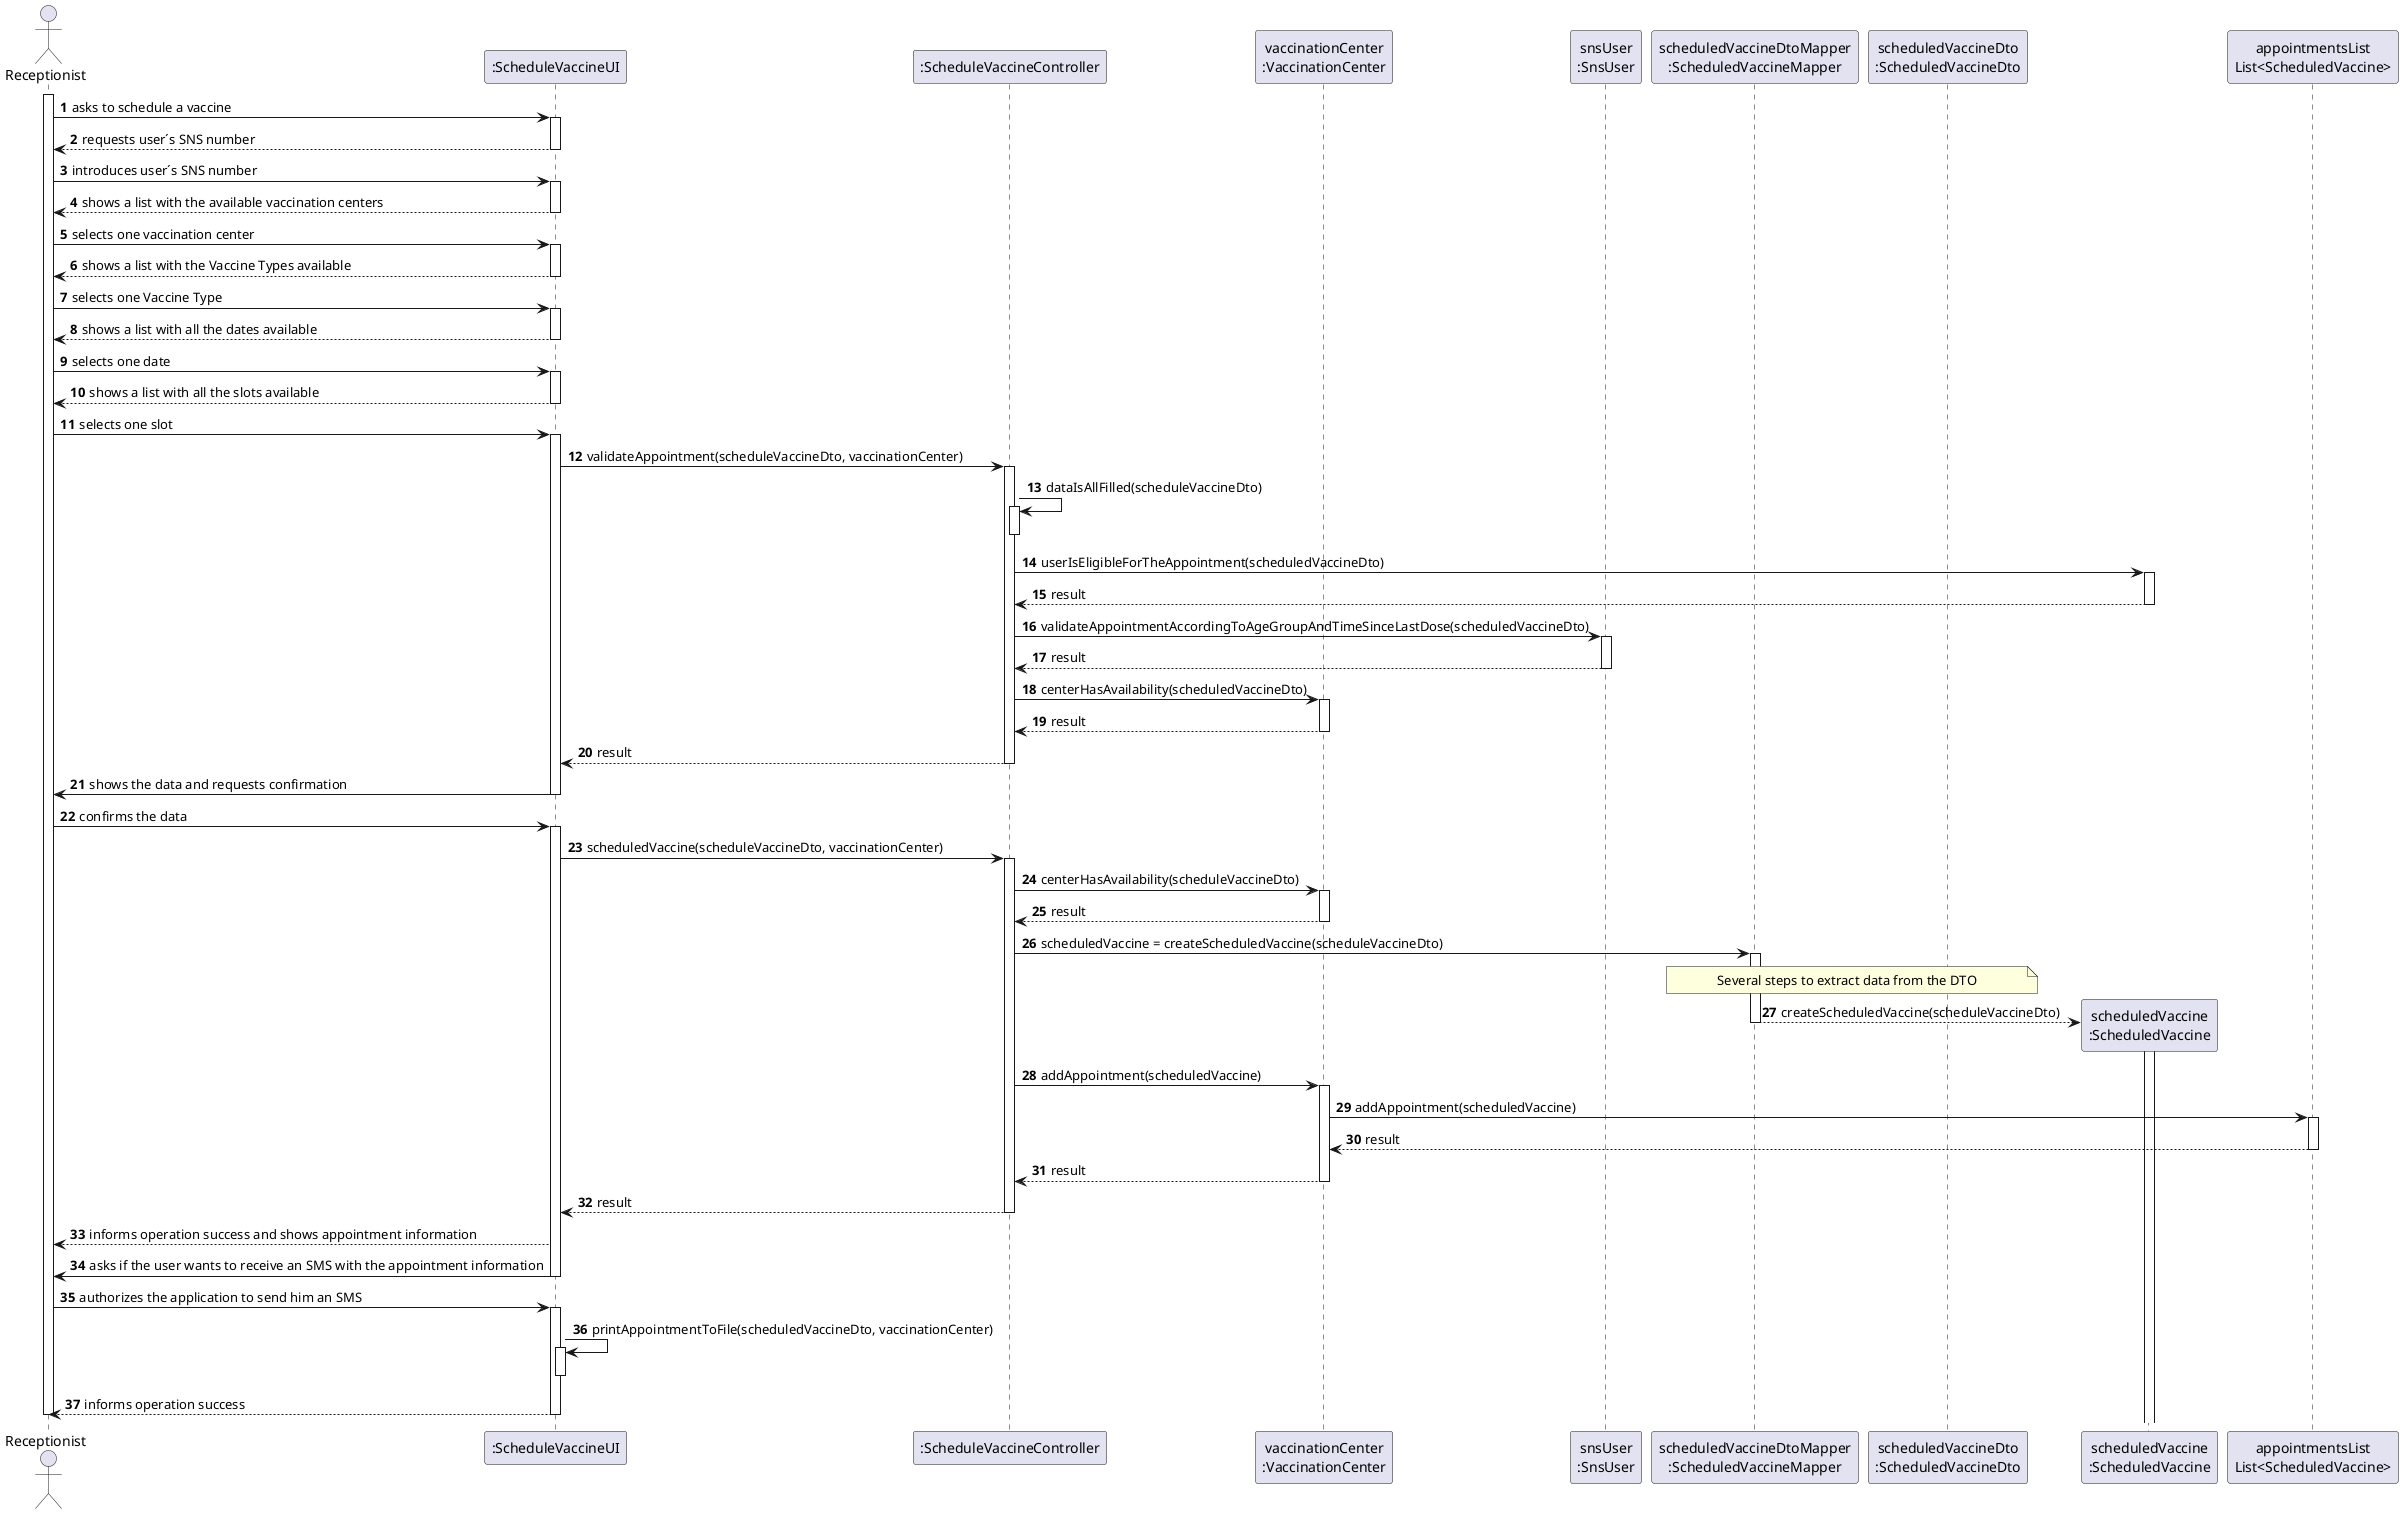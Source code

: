 @startuml

autonumber

actor Receptionist as R

participant ":ScheduleVaccineUI" as UI
participant ":ScheduleVaccineController" as CTRL
participant "vaccinationCenter\n:VaccinationCenter" as VC
participant "snsUser\n:SnsUser" as SU
participant "scheduledVaccineDtoMapper\n:ScheduledVaccineMapper" as M
participant "scheduledVaccineDto\n:ScheduledVaccineDto" as DTO
participant "scheduledVaccine\n:ScheduledVaccine" as SV
participant "appointmentsList\nList<ScheduledVaccine>" as L


activate R
R -> UI : asks to schedule a vaccine
activate UI
UI --> R : requests user´s SNS number
deactivate UI
R -> UI : introduces user´s SNS number

activate UI
UI --> R : shows a list with the available vaccination centers
deactivate UI
R -> UI : selects one vaccination center


activate UI
 UI --> R : shows a list with the Vaccine Types available
deactivate UI
R -> UI : selects one Vaccine Type


activate UI
 UI --> R : shows a list with all the dates available
deactivate UI
R -> UI : selects one date


activate UI
 UI --> R : shows a list with all the slots available
deactivate UI
R -> UI : selects one slot



activate UI
UI -> CTRL : validateAppointment(scheduleVaccineDto, vaccinationCenter)

activate CTRL
CTRL -> CTRL : dataIsAllFilled(scheduleVaccineDto)
activate CTRL
deactivate CTRL
CTRL -> SV : userIsEligibleForTheAppointment(scheduledVaccineDto)
activate SV
SV ---> CTRL : result
deactivate SV



CTRL -> SU : validateAppointmentAccordingToAgeGroupAndTimeSinceLastDose(scheduledVaccineDto)

activate SU
SU ---> CTRL : result
deactivate SU

CTRL -> VC : centerHasAvailability(scheduledVaccineDto)
activate VC
VC ---> CTRL : result
deactivate VC


CTRL ---> UI : result
deactivate CTRL

UI -> R : shows the data and requests confirmation
deactivate UI

R -> UI : confirms the data
activate UI

UI -> CTRL : scheduledVaccine(scheduleVaccineDto, vaccinationCenter)
activate CTRL


CTRL -> VC : centerHasAvailability(scheduleVaccineDto)

activate VC
VC ---> CTRL : result
deactivate VC
CTRL -> M : scheduledVaccine = createScheduledVaccine(scheduleVaccineDto)
activate M
note over M, DTO
Several steps to extract data from the DTO
end note
M ---> SV ** : createScheduledVaccine(scheduleVaccineDto)
activate SV
deactivate SV
deactivate M

CTRL -> VC : addAppointment(scheduledVaccine)
activate VC


VC -> L : addAppointment(scheduledVaccine)
activate L
L --> VC : result

deactivate L

VC --> CTRL : result

deactivate VC



CTRL ---> UI : result
deactivate CTRL
UI --> R : informs operation success and shows appointment information

UI -> R : asks if the user wants to receive an SMS with the appointment information
deactivate UI

R -> UI : authorizes the application to send him an SMS
activate UI
UI -> UI : printAppointmentToFile(scheduledVaccineDto, vaccinationCenter)
activate UI
deactivate UI
UI ---> R : informs operation success
deactivate UI
deactivate R
@enduml
